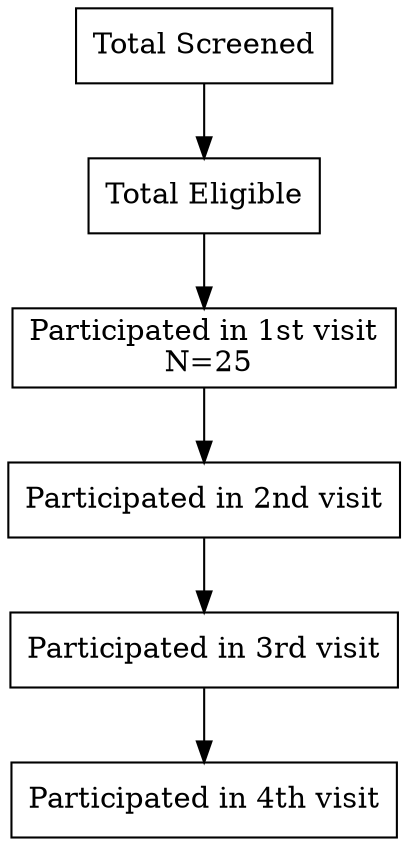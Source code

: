 // KPE CONSORT
digraph {
	node [shape=rectangle]
	A [label="Total Screened"]
	B [label="Total Eligible"]
	C [label="Participated in 1st visit
 N=25"]
	D [label="Participated in 2nd visit"]
	E [label="Participated in 3rd visit"]
	F [label="Participated in 4th visit"]
	A -> B
	B -> C
	C -> D
	D -> E
	E -> F
}
